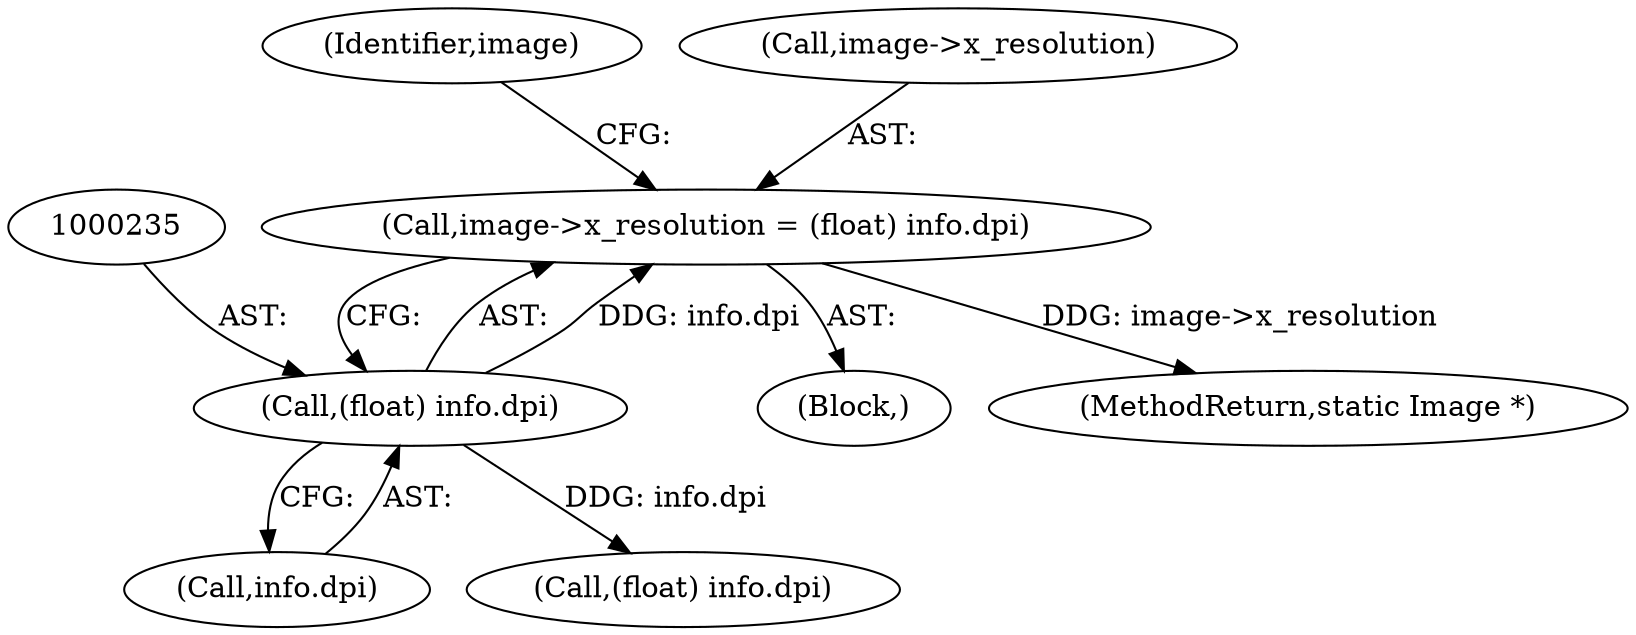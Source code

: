 digraph "0_ImageMagick_f6e9d0d9955e85bdd7540b251cd50d598dacc5e6_11@pointer" {
"1000230" [label="(Call,image->x_resolution = (float) info.dpi)"];
"1000234" [label="(Call,(float) info.dpi)"];
"1000129" [label="(Block,)"];
"1000241" [label="(Identifier,image)"];
"1000234" [label="(Call,(float) info.dpi)"];
"1000236" [label="(Call,info.dpi)"];
"1000230" [label="(Call,image->x_resolution = (float) info.dpi)"];
"1000516" [label="(MethodReturn,static Image *)"];
"1000231" [label="(Call,image->x_resolution)"];
"1000243" [label="(Call,(float) info.dpi)"];
"1000230" -> "1000129"  [label="AST: "];
"1000230" -> "1000234"  [label="CFG: "];
"1000231" -> "1000230"  [label="AST: "];
"1000234" -> "1000230"  [label="AST: "];
"1000241" -> "1000230"  [label="CFG: "];
"1000230" -> "1000516"  [label="DDG: image->x_resolution"];
"1000234" -> "1000230"  [label="DDG: info.dpi"];
"1000234" -> "1000236"  [label="CFG: "];
"1000235" -> "1000234"  [label="AST: "];
"1000236" -> "1000234"  [label="AST: "];
"1000234" -> "1000243"  [label="DDG: info.dpi"];
}
